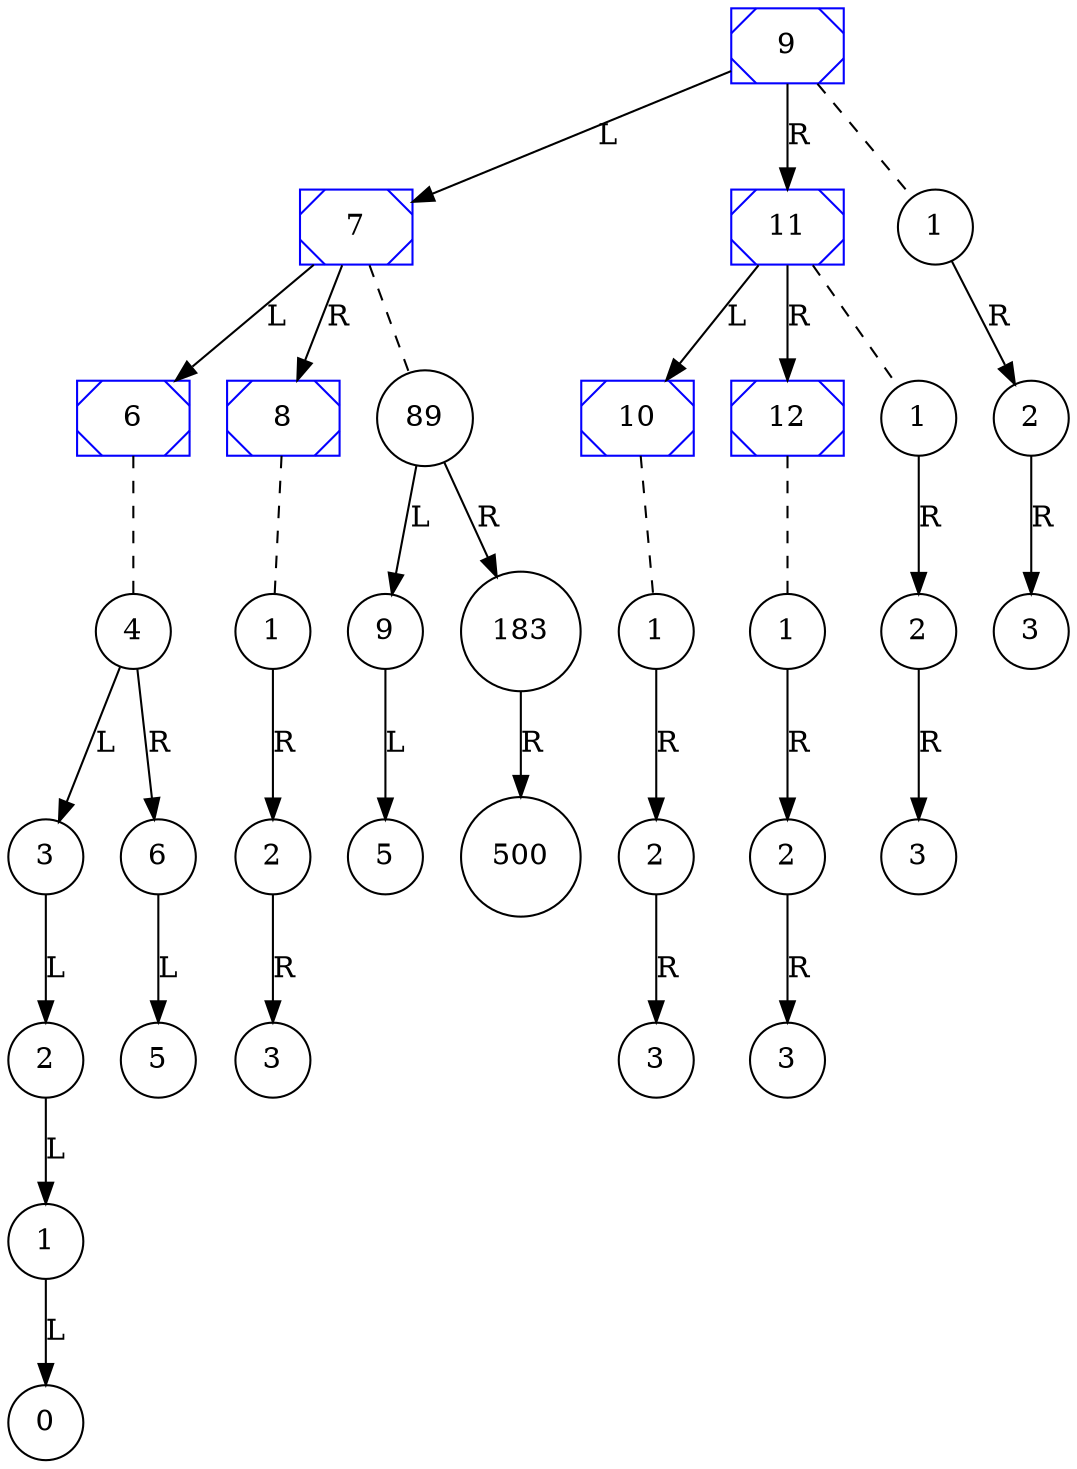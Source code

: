 digraph G{
node [shape=circle];
"1406926154640"[label="9", shape="rectangle", color="#0400ff",   style="diagonals"];
"1406926154736"[label="7", shape="rectangle", color="#0400ff",   style="diagonals"];
"1406926154688"[label="6", shape="rectangle", color="#0400ff",   style="diagonals"];
"1406926154544"[label="8", shape="rectangle", color="#0400ff",   style="diagonals"];
"1406926155360"[label="11", shape="rectangle", color="#0400ff",   style="diagonals"];
"1406926155312"[label="10", shape="rectangle", color="#0400ff",   style="diagonals"];
"1406926155216"[label="12", shape="rectangle", color="#0400ff",   style="diagonals"];
"1406926154640" -> "1406925704032" [style=dashed, arrowhead=none];
"1406926154640" -> "1406926154736" [label = "L"];
"1406926154640" -> "1406926155360" [label = "R"];
"1406926154736" -> "1406925703808" [style=dashed, arrowhead=none];
"1406926154736" -> "1406926154688" [label = "L"];
"1406926154736" -> "1406926154544" [label = "R"];
"1406926154688" -> "1406925703936" [style=dashed, arrowhead=none];
"1406926154544" -> "1406925703776" [style=dashed, arrowhead=none];
"1406926155360" -> "1406925704096" [style=dashed, arrowhead=none];
"1406926155360" -> "1406926155312" [label = "L"];
"1406926155360" -> "1406926155216" [label = "R"];
"1406926155312" -> "1406925703456" [style=dashed, arrowhead=none];
"1406926155216" -> "1406925703488" [style=dashed, arrowhead=none];
"1406925704032"[label="1"];
"1406925704032" -> "1406925704256" [label = "R"];
"1406925704256"[label="2"];
"1406925704256" -> "1406925703872" [label = "R"];
"1406925703872"[label="3"];
"1406925703808"[label="89"];
"1406925703808" -> "1406925703552" [label = "L"];
"1406925703808" -> "1406925703680" [label = "R"];
"1406925703552"[label="9"];
"1406925703552" -> "1406925703840" [label = "L"];
"1406925703840"[label="5"];
"1406925703680"[label="183"];
"1406925703680" -> "1406925704352" [label = "R"];
"1406925704352"[label="500"];
"1406925703936"[label="4"];
"1406925703936" -> "1406925704224" [label = "L"];
"1406925703936" -> "1406925704320" [label = "R"];
"1406925704224"[label="3"];
"1406925704224" -> "1406925703968" [label = "L"];
"1406925703968"[label="2"];
"1406925703968" -> "1406925703744" [label = "L"];
"1406925703744"[label="1"];
"1406925703744" -> "1406925703616" [label = "L"];
"1406925703616"[label="0"];
"1406925704320"[label="6"];
"1406925704320" -> "1406925703648" [label = "L"];
"1406925703648"[label="5"];
"1406925703776"[label="1"];
"1406925703776" -> "1406925703904" [label = "R"];
"1406925703904"[label="2"];
"1406925703904" -> "1406925704000" [label = "R"];
"1406925704000"[label="3"];
"1406925704096"[label="1"];
"1406925704096" -> "1406925704128" [label = "R"];
"1406925704128"[label="2"];
"1406925704128" -> "1406925704160" [label = "R"];
"1406925704160"[label="3"];
"1406925703456"[label="1"];
"1406925703456" -> "1406925704064" [label = "R"];
"1406925704064"[label="2"];
"1406925704064" -> "1406925704288" [label = "R"];
"1406925704288"[label="3"];
"1406925703488"[label="1"];
"1406925703488" -> "1406925704192" [label = "R"];
"1406925704192"[label="2"];
"1406925704192" -> "1406925703520" [label = "R"];
"1406925703520"[label="3"];
}

